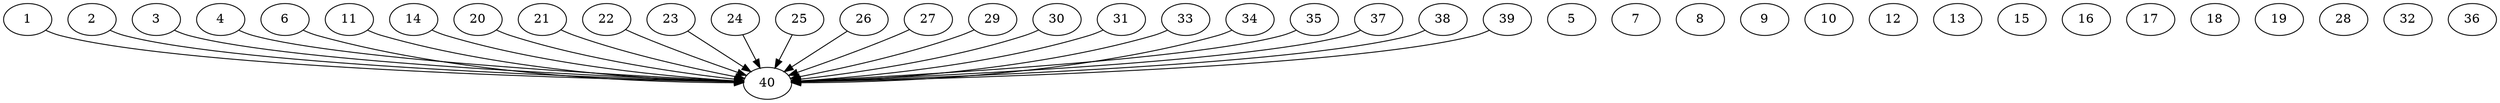 // DAG automatically generated by daggen at Thu Oct  3 14:06:48 2019
// ./daggen --dot -n 40 --ccr 0.3 --fat 0.9 --regular 0.5 --density 0.9 --mindata 5242880 --maxdata 52428800 
digraph G {
  1 [size="164222293", alpha="0.01", expect_size="49266688"] 
  1 -> 40 [size ="49266688"]
  2 [size="54050133", alpha="0.04", expect_size="16215040"] 
  2 -> 40 [size ="16215040"]
  3 [size="84831573", alpha="0.07", expect_size="25449472"] 
  3 -> 40 [size ="25449472"]
  4 [size="144793600", alpha="0.15", expect_size="43438080"] 
  4 -> 40 [size ="43438080"]
  5 [size="93115733", alpha="0.12", expect_size="27934720"] 
  6 [size="110714880", alpha="0.17", expect_size="33214464"] 
  6 -> 40 [size ="33214464"]
  7 [size="112380587", alpha="0.13", expect_size="33714176"] 
  8 [size="23777280", alpha="0.12", expect_size="7133184"] 
  9 [size="157416107", alpha="0.01", expect_size="47224832"] 
  10 [size="91265707", alpha="0.00", expect_size="27379712"] 
  11 [size="154497707", alpha="0.16", expect_size="46349312"] 
  11 -> 40 [size ="46349312"]
  12 [size="163085653", alpha="0.19", expect_size="48925696"] 
  13 [size="38912000", alpha="0.14", expect_size="11673600"] 
  14 [size="95501653", alpha="0.09", expect_size="28650496"] 
  14 -> 40 [size ="28650496"]
  15 [size="53766827", alpha="0.03", expect_size="16130048"] 
  16 [size="146711893", alpha="0.07", expect_size="44013568"] 
  17 [size="120289280", alpha="0.09", expect_size="36086784"] 
  18 [size="66781867", alpha="0.03", expect_size="20034560"] 
  19 [size="159115947", alpha="0.14", expect_size="47734784"] 
  20 [size="168028160", alpha="0.04", expect_size="50408448"] 
  20 -> 40 [size ="50408448"]
  21 [size="168693760", alpha="0.11", expect_size="50608128"] 
  21 -> 40 [size ="50608128"]
  22 [size="135731200", alpha="0.04", expect_size="40719360"] 
  22 -> 40 [size ="40719360"]
  23 [size="128276480", alpha="0.05", expect_size="38482944"] 
  23 -> 40 [size ="38482944"]
  24 [size="79575040", alpha="0.02", expect_size="23872512"] 
  24 -> 40 [size ="23872512"]
  25 [size="151579307", alpha="0.09", expect_size="45473792"] 
  25 -> 40 [size ="45473792"]
  26 [size="21244587", alpha="0.08", expect_size="6373376"] 
  26 -> 40 [size ="6373376"]
  27 [size="74618880", alpha="0.19", expect_size="22385664"] 
  27 -> 40 [size ="22385664"]
  28 [size="149323093", alpha="0.11", expect_size="44796928"] 
  29 [size="169823573", alpha="0.20", expect_size="50947072"] 
  29 -> 40 [size ="50947072"]
  30 [size="125272747", alpha="0.19", expect_size="37581824"] 
  30 -> 40 [size ="37581824"]
  31 [size="153289387", alpha="0.15", expect_size="45986816"] 
  31 -> 40 [size ="45986816"]
  32 [size="86046720", alpha="0.10", expect_size="25814016"] 
  33 [size="117411840", alpha="0.07", expect_size="35223552"] 
  33 -> 40 [size ="35223552"]
  34 [size="157446827", alpha="0.15", expect_size="47234048"] 
  34 -> 40 [size ="47234048"]
  35 [size="18903040", alpha="0.07", expect_size="5670912"] 
  35 -> 40 [size ="5670912"]
  36 [size="91989333", alpha="0.15", expect_size="27596800"] 
  37 [size="155374933", alpha="0.17", expect_size="46612480"] 
  37 -> 40 [size ="46612480"]
  38 [size="146681173", alpha="0.04", expect_size="44004352"] 
  38 -> 40 [size ="44004352"]
  39 [size="72205653", alpha="0.10", expect_size="21661696"] 
  39 -> 40 [size ="21661696"]
  40 [size="71891627", alpha="0.15", expect_size="21567488"] 
}
